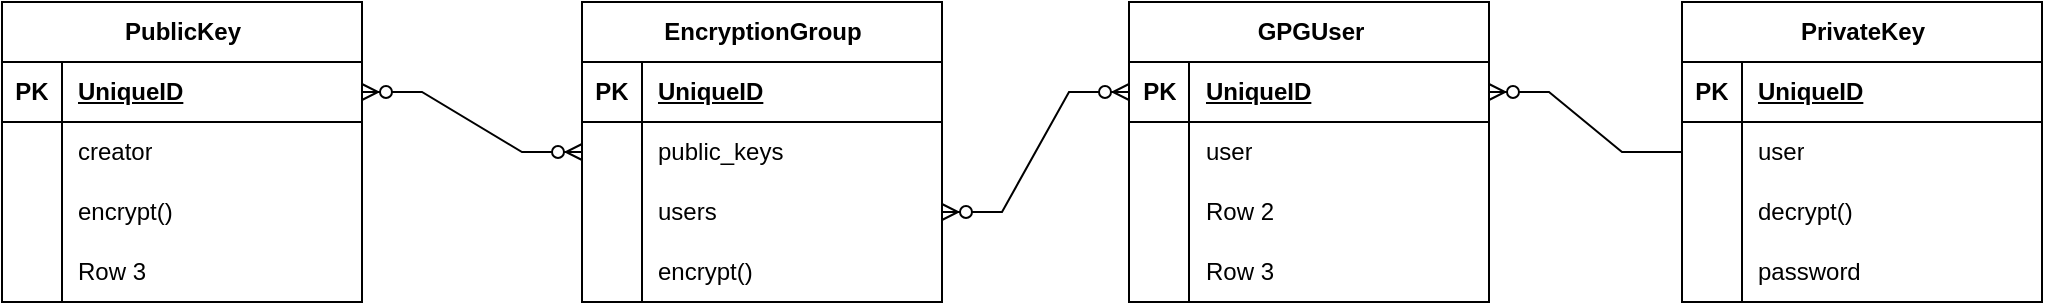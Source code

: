 <mxfile version="28.1.2">
  <diagram name="Seite-1" id="VZTWvIulPNLzJGaXgO1P">
    <mxGraphModel dx="2253" dy="960" grid="1" gridSize="10" guides="1" tooltips="1" connect="1" arrows="1" fold="1" page="1" pageScale="1" pageWidth="827" pageHeight="1169" math="0" shadow="0">
      <root>
        <mxCell id="0" />
        <mxCell id="1" parent="0" />
        <mxCell id="RqXIAo9TP-BaOFWOgVJO-1" value="GPGUser" style="shape=table;startSize=30;container=1;collapsible=1;childLayout=tableLayout;fixedRows=1;rowLines=0;fontStyle=1;align=center;resizeLast=1;html=1;" vertex="1" parent="1">
          <mxGeometry x="323.5" y="280" width="180" height="150" as="geometry" />
        </mxCell>
        <mxCell id="RqXIAo9TP-BaOFWOgVJO-2" value="" style="shape=tableRow;horizontal=0;startSize=0;swimlaneHead=0;swimlaneBody=0;fillColor=none;collapsible=0;dropTarget=0;points=[[0,0.5],[1,0.5]];portConstraint=eastwest;top=0;left=0;right=0;bottom=1;" vertex="1" parent="RqXIAo9TP-BaOFWOgVJO-1">
          <mxGeometry y="30" width="180" height="30" as="geometry" />
        </mxCell>
        <mxCell id="RqXIAo9TP-BaOFWOgVJO-3" value="PK" style="shape=partialRectangle;connectable=0;fillColor=none;top=0;left=0;bottom=0;right=0;fontStyle=1;overflow=hidden;whiteSpace=wrap;html=1;" vertex="1" parent="RqXIAo9TP-BaOFWOgVJO-2">
          <mxGeometry width="30" height="30" as="geometry">
            <mxRectangle width="30" height="30" as="alternateBounds" />
          </mxGeometry>
        </mxCell>
        <mxCell id="RqXIAo9TP-BaOFWOgVJO-4" value="UniqueID" style="shape=partialRectangle;connectable=0;fillColor=none;top=0;left=0;bottom=0;right=0;align=left;spacingLeft=6;fontStyle=5;overflow=hidden;whiteSpace=wrap;html=1;" vertex="1" parent="RqXIAo9TP-BaOFWOgVJO-2">
          <mxGeometry x="30" width="150" height="30" as="geometry">
            <mxRectangle width="150" height="30" as="alternateBounds" />
          </mxGeometry>
        </mxCell>
        <mxCell id="RqXIAo9TP-BaOFWOgVJO-5" value="" style="shape=tableRow;horizontal=0;startSize=0;swimlaneHead=0;swimlaneBody=0;fillColor=none;collapsible=0;dropTarget=0;points=[[0,0.5],[1,0.5]];portConstraint=eastwest;top=0;left=0;right=0;bottom=0;" vertex="1" parent="RqXIAo9TP-BaOFWOgVJO-1">
          <mxGeometry y="60" width="180" height="30" as="geometry" />
        </mxCell>
        <mxCell id="RqXIAo9TP-BaOFWOgVJO-6" value="" style="shape=partialRectangle;connectable=0;fillColor=none;top=0;left=0;bottom=0;right=0;editable=1;overflow=hidden;whiteSpace=wrap;html=1;" vertex="1" parent="RqXIAo9TP-BaOFWOgVJO-5">
          <mxGeometry width="30" height="30" as="geometry">
            <mxRectangle width="30" height="30" as="alternateBounds" />
          </mxGeometry>
        </mxCell>
        <mxCell id="RqXIAo9TP-BaOFWOgVJO-7" value="user" style="shape=partialRectangle;connectable=0;fillColor=none;top=0;left=0;bottom=0;right=0;align=left;spacingLeft=6;overflow=hidden;whiteSpace=wrap;html=1;" vertex="1" parent="RqXIAo9TP-BaOFWOgVJO-5">
          <mxGeometry x="30" width="150" height="30" as="geometry">
            <mxRectangle width="150" height="30" as="alternateBounds" />
          </mxGeometry>
        </mxCell>
        <mxCell id="RqXIAo9TP-BaOFWOgVJO-8" value="" style="shape=tableRow;horizontal=0;startSize=0;swimlaneHead=0;swimlaneBody=0;fillColor=none;collapsible=0;dropTarget=0;points=[[0,0.5],[1,0.5]];portConstraint=eastwest;top=0;left=0;right=0;bottom=0;" vertex="1" parent="RqXIAo9TP-BaOFWOgVJO-1">
          <mxGeometry y="90" width="180" height="30" as="geometry" />
        </mxCell>
        <mxCell id="RqXIAo9TP-BaOFWOgVJO-9" value="" style="shape=partialRectangle;connectable=0;fillColor=none;top=0;left=0;bottom=0;right=0;editable=1;overflow=hidden;whiteSpace=wrap;html=1;" vertex="1" parent="RqXIAo9TP-BaOFWOgVJO-8">
          <mxGeometry width="30" height="30" as="geometry">
            <mxRectangle width="30" height="30" as="alternateBounds" />
          </mxGeometry>
        </mxCell>
        <mxCell id="RqXIAo9TP-BaOFWOgVJO-10" value="Row 2" style="shape=partialRectangle;connectable=0;fillColor=none;top=0;left=0;bottom=0;right=0;align=left;spacingLeft=6;overflow=hidden;whiteSpace=wrap;html=1;" vertex="1" parent="RqXIAo9TP-BaOFWOgVJO-8">
          <mxGeometry x="30" width="150" height="30" as="geometry">
            <mxRectangle width="150" height="30" as="alternateBounds" />
          </mxGeometry>
        </mxCell>
        <mxCell id="RqXIAo9TP-BaOFWOgVJO-11" value="" style="shape=tableRow;horizontal=0;startSize=0;swimlaneHead=0;swimlaneBody=0;fillColor=none;collapsible=0;dropTarget=0;points=[[0,0.5],[1,0.5]];portConstraint=eastwest;top=0;left=0;right=0;bottom=0;" vertex="1" parent="RqXIAo9TP-BaOFWOgVJO-1">
          <mxGeometry y="120" width="180" height="30" as="geometry" />
        </mxCell>
        <mxCell id="RqXIAo9TP-BaOFWOgVJO-12" value="" style="shape=partialRectangle;connectable=0;fillColor=none;top=0;left=0;bottom=0;right=0;editable=1;overflow=hidden;whiteSpace=wrap;html=1;" vertex="1" parent="RqXIAo9TP-BaOFWOgVJO-11">
          <mxGeometry width="30" height="30" as="geometry">
            <mxRectangle width="30" height="30" as="alternateBounds" />
          </mxGeometry>
        </mxCell>
        <mxCell id="RqXIAo9TP-BaOFWOgVJO-13" value="Row 3" style="shape=partialRectangle;connectable=0;fillColor=none;top=0;left=0;bottom=0;right=0;align=left;spacingLeft=6;overflow=hidden;whiteSpace=wrap;html=1;" vertex="1" parent="RqXIAo9TP-BaOFWOgVJO-11">
          <mxGeometry x="30" width="150" height="30" as="geometry">
            <mxRectangle width="150" height="30" as="alternateBounds" />
          </mxGeometry>
        </mxCell>
        <mxCell id="RqXIAo9TP-BaOFWOgVJO-14" value="PublicKey" style="shape=table;startSize=30;container=1;collapsible=1;childLayout=tableLayout;fixedRows=1;rowLines=0;fontStyle=1;align=center;resizeLast=1;html=1;" vertex="1" parent="1">
          <mxGeometry x="-240" y="280" width="180" height="150" as="geometry" />
        </mxCell>
        <mxCell id="RqXIAo9TP-BaOFWOgVJO-15" value="" style="shape=tableRow;horizontal=0;startSize=0;swimlaneHead=0;swimlaneBody=0;fillColor=none;collapsible=0;dropTarget=0;points=[[0,0.5],[1,0.5]];portConstraint=eastwest;top=0;left=0;right=0;bottom=1;" vertex="1" parent="RqXIAo9TP-BaOFWOgVJO-14">
          <mxGeometry y="30" width="180" height="30" as="geometry" />
        </mxCell>
        <mxCell id="RqXIAo9TP-BaOFWOgVJO-16" value="PK" style="shape=partialRectangle;connectable=0;fillColor=none;top=0;left=0;bottom=0;right=0;fontStyle=1;overflow=hidden;whiteSpace=wrap;html=1;" vertex="1" parent="RqXIAo9TP-BaOFWOgVJO-15">
          <mxGeometry width="30" height="30" as="geometry">
            <mxRectangle width="30" height="30" as="alternateBounds" />
          </mxGeometry>
        </mxCell>
        <mxCell id="RqXIAo9TP-BaOFWOgVJO-17" value="UniqueID" style="shape=partialRectangle;connectable=0;fillColor=none;top=0;left=0;bottom=0;right=0;align=left;spacingLeft=6;fontStyle=5;overflow=hidden;whiteSpace=wrap;html=1;" vertex="1" parent="RqXIAo9TP-BaOFWOgVJO-15">
          <mxGeometry x="30" width="150" height="30" as="geometry">
            <mxRectangle width="150" height="30" as="alternateBounds" />
          </mxGeometry>
        </mxCell>
        <mxCell id="RqXIAo9TP-BaOFWOgVJO-18" value="" style="shape=tableRow;horizontal=0;startSize=0;swimlaneHead=0;swimlaneBody=0;fillColor=none;collapsible=0;dropTarget=0;points=[[0,0.5],[1,0.5]];portConstraint=eastwest;top=0;left=0;right=0;bottom=0;" vertex="1" parent="RqXIAo9TP-BaOFWOgVJO-14">
          <mxGeometry y="60" width="180" height="30" as="geometry" />
        </mxCell>
        <mxCell id="RqXIAo9TP-BaOFWOgVJO-19" value="" style="shape=partialRectangle;connectable=0;fillColor=none;top=0;left=0;bottom=0;right=0;editable=1;overflow=hidden;whiteSpace=wrap;html=1;" vertex="1" parent="RqXIAo9TP-BaOFWOgVJO-18">
          <mxGeometry width="30" height="30" as="geometry">
            <mxRectangle width="30" height="30" as="alternateBounds" />
          </mxGeometry>
        </mxCell>
        <mxCell id="RqXIAo9TP-BaOFWOgVJO-20" value="creator" style="shape=partialRectangle;connectable=0;fillColor=none;top=0;left=0;bottom=0;right=0;align=left;spacingLeft=6;overflow=hidden;whiteSpace=wrap;html=1;" vertex="1" parent="RqXIAo9TP-BaOFWOgVJO-18">
          <mxGeometry x="30" width="150" height="30" as="geometry">
            <mxRectangle width="150" height="30" as="alternateBounds" />
          </mxGeometry>
        </mxCell>
        <mxCell id="RqXIAo9TP-BaOFWOgVJO-21" value="" style="shape=tableRow;horizontal=0;startSize=0;swimlaneHead=0;swimlaneBody=0;fillColor=none;collapsible=0;dropTarget=0;points=[[0,0.5],[1,0.5]];portConstraint=eastwest;top=0;left=0;right=0;bottom=0;" vertex="1" parent="RqXIAo9TP-BaOFWOgVJO-14">
          <mxGeometry y="90" width="180" height="30" as="geometry" />
        </mxCell>
        <mxCell id="RqXIAo9TP-BaOFWOgVJO-22" value="" style="shape=partialRectangle;connectable=0;fillColor=none;top=0;left=0;bottom=0;right=0;editable=1;overflow=hidden;whiteSpace=wrap;html=1;" vertex="1" parent="RqXIAo9TP-BaOFWOgVJO-21">
          <mxGeometry width="30" height="30" as="geometry">
            <mxRectangle width="30" height="30" as="alternateBounds" />
          </mxGeometry>
        </mxCell>
        <mxCell id="RqXIAo9TP-BaOFWOgVJO-23" value="encrypt()" style="shape=partialRectangle;connectable=0;fillColor=none;top=0;left=0;bottom=0;right=0;align=left;spacingLeft=6;overflow=hidden;whiteSpace=wrap;html=1;" vertex="1" parent="RqXIAo9TP-BaOFWOgVJO-21">
          <mxGeometry x="30" width="150" height="30" as="geometry">
            <mxRectangle width="150" height="30" as="alternateBounds" />
          </mxGeometry>
        </mxCell>
        <mxCell id="RqXIAo9TP-BaOFWOgVJO-24" value="" style="shape=tableRow;horizontal=0;startSize=0;swimlaneHead=0;swimlaneBody=0;fillColor=none;collapsible=0;dropTarget=0;points=[[0,0.5],[1,0.5]];portConstraint=eastwest;top=0;left=0;right=0;bottom=0;" vertex="1" parent="RqXIAo9TP-BaOFWOgVJO-14">
          <mxGeometry y="120" width="180" height="30" as="geometry" />
        </mxCell>
        <mxCell id="RqXIAo9TP-BaOFWOgVJO-25" value="" style="shape=partialRectangle;connectable=0;fillColor=none;top=0;left=0;bottom=0;right=0;editable=1;overflow=hidden;whiteSpace=wrap;html=1;" vertex="1" parent="RqXIAo9TP-BaOFWOgVJO-24">
          <mxGeometry width="30" height="30" as="geometry">
            <mxRectangle width="30" height="30" as="alternateBounds" />
          </mxGeometry>
        </mxCell>
        <mxCell id="RqXIAo9TP-BaOFWOgVJO-26" value="Row 3" style="shape=partialRectangle;connectable=0;fillColor=none;top=0;left=0;bottom=0;right=0;align=left;spacingLeft=6;overflow=hidden;whiteSpace=wrap;html=1;" vertex="1" parent="RqXIAo9TP-BaOFWOgVJO-24">
          <mxGeometry x="30" width="150" height="30" as="geometry">
            <mxRectangle width="150" height="30" as="alternateBounds" />
          </mxGeometry>
        </mxCell>
        <mxCell id="RqXIAo9TP-BaOFWOgVJO-27" value="PrivateKey" style="shape=table;startSize=30;container=1;collapsible=1;childLayout=tableLayout;fixedRows=1;rowLines=0;fontStyle=1;align=center;resizeLast=1;html=1;" vertex="1" parent="1">
          <mxGeometry x="600" y="280" width="180" height="150" as="geometry" />
        </mxCell>
        <mxCell id="RqXIAo9TP-BaOFWOgVJO-28" value="" style="shape=tableRow;horizontal=0;startSize=0;swimlaneHead=0;swimlaneBody=0;fillColor=none;collapsible=0;dropTarget=0;points=[[0,0.5],[1,0.5]];portConstraint=eastwest;top=0;left=0;right=0;bottom=1;" vertex="1" parent="RqXIAo9TP-BaOFWOgVJO-27">
          <mxGeometry y="30" width="180" height="30" as="geometry" />
        </mxCell>
        <mxCell id="RqXIAo9TP-BaOFWOgVJO-29" value="PK" style="shape=partialRectangle;connectable=0;fillColor=none;top=0;left=0;bottom=0;right=0;fontStyle=1;overflow=hidden;whiteSpace=wrap;html=1;" vertex="1" parent="RqXIAo9TP-BaOFWOgVJO-28">
          <mxGeometry width="30" height="30" as="geometry">
            <mxRectangle width="30" height="30" as="alternateBounds" />
          </mxGeometry>
        </mxCell>
        <mxCell id="RqXIAo9TP-BaOFWOgVJO-30" value="UniqueID" style="shape=partialRectangle;connectable=0;fillColor=none;top=0;left=0;bottom=0;right=0;align=left;spacingLeft=6;fontStyle=5;overflow=hidden;whiteSpace=wrap;html=1;" vertex="1" parent="RqXIAo9TP-BaOFWOgVJO-28">
          <mxGeometry x="30" width="150" height="30" as="geometry">
            <mxRectangle width="150" height="30" as="alternateBounds" />
          </mxGeometry>
        </mxCell>
        <mxCell id="RqXIAo9TP-BaOFWOgVJO-31" value="" style="shape=tableRow;horizontal=0;startSize=0;swimlaneHead=0;swimlaneBody=0;fillColor=none;collapsible=0;dropTarget=0;points=[[0,0.5],[1,0.5]];portConstraint=eastwest;top=0;left=0;right=0;bottom=0;" vertex="1" parent="RqXIAo9TP-BaOFWOgVJO-27">
          <mxGeometry y="60" width="180" height="30" as="geometry" />
        </mxCell>
        <mxCell id="RqXIAo9TP-BaOFWOgVJO-32" value="" style="shape=partialRectangle;connectable=0;fillColor=none;top=0;left=0;bottom=0;right=0;editable=1;overflow=hidden;whiteSpace=wrap;html=1;" vertex="1" parent="RqXIAo9TP-BaOFWOgVJO-31">
          <mxGeometry width="30" height="30" as="geometry">
            <mxRectangle width="30" height="30" as="alternateBounds" />
          </mxGeometry>
        </mxCell>
        <mxCell id="RqXIAo9TP-BaOFWOgVJO-33" value="user" style="shape=partialRectangle;connectable=0;fillColor=none;top=0;left=0;bottom=0;right=0;align=left;spacingLeft=6;overflow=hidden;whiteSpace=wrap;html=1;" vertex="1" parent="RqXIAo9TP-BaOFWOgVJO-31">
          <mxGeometry x="30" width="150" height="30" as="geometry">
            <mxRectangle width="150" height="30" as="alternateBounds" />
          </mxGeometry>
        </mxCell>
        <mxCell id="RqXIAo9TP-BaOFWOgVJO-34" value="" style="shape=tableRow;horizontal=0;startSize=0;swimlaneHead=0;swimlaneBody=0;fillColor=none;collapsible=0;dropTarget=0;points=[[0,0.5],[1,0.5]];portConstraint=eastwest;top=0;left=0;right=0;bottom=0;" vertex="1" parent="RqXIAo9TP-BaOFWOgVJO-27">
          <mxGeometry y="90" width="180" height="30" as="geometry" />
        </mxCell>
        <mxCell id="RqXIAo9TP-BaOFWOgVJO-35" value="" style="shape=partialRectangle;connectable=0;fillColor=none;top=0;left=0;bottom=0;right=0;editable=1;overflow=hidden;whiteSpace=wrap;html=1;" vertex="1" parent="RqXIAo9TP-BaOFWOgVJO-34">
          <mxGeometry width="30" height="30" as="geometry">
            <mxRectangle width="30" height="30" as="alternateBounds" />
          </mxGeometry>
        </mxCell>
        <mxCell id="RqXIAo9TP-BaOFWOgVJO-36" value="decrypt()" style="shape=partialRectangle;connectable=0;fillColor=none;top=0;left=0;bottom=0;right=0;align=left;spacingLeft=6;overflow=hidden;whiteSpace=wrap;html=1;" vertex="1" parent="RqXIAo9TP-BaOFWOgVJO-34">
          <mxGeometry x="30" width="150" height="30" as="geometry">
            <mxRectangle width="150" height="30" as="alternateBounds" />
          </mxGeometry>
        </mxCell>
        <mxCell id="RqXIAo9TP-BaOFWOgVJO-37" value="" style="shape=tableRow;horizontal=0;startSize=0;swimlaneHead=0;swimlaneBody=0;fillColor=none;collapsible=0;dropTarget=0;points=[[0,0.5],[1,0.5]];portConstraint=eastwest;top=0;left=0;right=0;bottom=0;" vertex="1" parent="RqXIAo9TP-BaOFWOgVJO-27">
          <mxGeometry y="120" width="180" height="30" as="geometry" />
        </mxCell>
        <mxCell id="RqXIAo9TP-BaOFWOgVJO-38" value="" style="shape=partialRectangle;connectable=0;fillColor=none;top=0;left=0;bottom=0;right=0;editable=1;overflow=hidden;whiteSpace=wrap;html=1;" vertex="1" parent="RqXIAo9TP-BaOFWOgVJO-37">
          <mxGeometry width="30" height="30" as="geometry">
            <mxRectangle width="30" height="30" as="alternateBounds" />
          </mxGeometry>
        </mxCell>
        <mxCell id="RqXIAo9TP-BaOFWOgVJO-39" value="password" style="shape=partialRectangle;connectable=0;fillColor=none;top=0;left=0;bottom=0;right=0;align=left;spacingLeft=6;overflow=hidden;whiteSpace=wrap;html=1;" vertex="1" parent="RqXIAo9TP-BaOFWOgVJO-37">
          <mxGeometry x="30" width="150" height="30" as="geometry">
            <mxRectangle width="150" height="30" as="alternateBounds" />
          </mxGeometry>
        </mxCell>
        <mxCell id="RqXIAo9TP-BaOFWOgVJO-41" value="EncryptionGroup" style="shape=table;startSize=30;container=1;collapsible=1;childLayout=tableLayout;fixedRows=1;rowLines=0;fontStyle=1;align=center;resizeLast=1;html=1;" vertex="1" parent="1">
          <mxGeometry x="50" y="280" width="180" height="150" as="geometry" />
        </mxCell>
        <mxCell id="RqXIAo9TP-BaOFWOgVJO-42" value="" style="shape=tableRow;horizontal=0;startSize=0;swimlaneHead=0;swimlaneBody=0;fillColor=none;collapsible=0;dropTarget=0;points=[[0,0.5],[1,0.5]];portConstraint=eastwest;top=0;left=0;right=0;bottom=1;" vertex="1" parent="RqXIAo9TP-BaOFWOgVJO-41">
          <mxGeometry y="30" width="180" height="30" as="geometry" />
        </mxCell>
        <mxCell id="RqXIAo9TP-BaOFWOgVJO-43" value="PK" style="shape=partialRectangle;connectable=0;fillColor=none;top=0;left=0;bottom=0;right=0;fontStyle=1;overflow=hidden;whiteSpace=wrap;html=1;" vertex="1" parent="RqXIAo9TP-BaOFWOgVJO-42">
          <mxGeometry width="30" height="30" as="geometry">
            <mxRectangle width="30" height="30" as="alternateBounds" />
          </mxGeometry>
        </mxCell>
        <mxCell id="RqXIAo9TP-BaOFWOgVJO-44" value="UniqueID" style="shape=partialRectangle;connectable=0;fillColor=none;top=0;left=0;bottom=0;right=0;align=left;spacingLeft=6;fontStyle=5;overflow=hidden;whiteSpace=wrap;html=1;" vertex="1" parent="RqXIAo9TP-BaOFWOgVJO-42">
          <mxGeometry x="30" width="150" height="30" as="geometry">
            <mxRectangle width="150" height="30" as="alternateBounds" />
          </mxGeometry>
        </mxCell>
        <mxCell id="RqXIAo9TP-BaOFWOgVJO-45" value="" style="shape=tableRow;horizontal=0;startSize=0;swimlaneHead=0;swimlaneBody=0;fillColor=none;collapsible=0;dropTarget=0;points=[[0,0.5],[1,0.5]];portConstraint=eastwest;top=0;left=0;right=0;bottom=0;" vertex="1" parent="RqXIAo9TP-BaOFWOgVJO-41">
          <mxGeometry y="60" width="180" height="30" as="geometry" />
        </mxCell>
        <mxCell id="RqXIAo9TP-BaOFWOgVJO-46" value="" style="shape=partialRectangle;connectable=0;fillColor=none;top=0;left=0;bottom=0;right=0;editable=1;overflow=hidden;whiteSpace=wrap;html=1;" vertex="1" parent="RqXIAo9TP-BaOFWOgVJO-45">
          <mxGeometry width="30" height="30" as="geometry">
            <mxRectangle width="30" height="30" as="alternateBounds" />
          </mxGeometry>
        </mxCell>
        <mxCell id="RqXIAo9TP-BaOFWOgVJO-47" value="public_keys" style="shape=partialRectangle;connectable=0;fillColor=none;top=0;left=0;bottom=0;right=0;align=left;spacingLeft=6;overflow=hidden;whiteSpace=wrap;html=1;" vertex="1" parent="RqXIAo9TP-BaOFWOgVJO-45">
          <mxGeometry x="30" width="150" height="30" as="geometry">
            <mxRectangle width="150" height="30" as="alternateBounds" />
          </mxGeometry>
        </mxCell>
        <mxCell id="RqXIAo9TP-BaOFWOgVJO-48" value="" style="shape=tableRow;horizontal=0;startSize=0;swimlaneHead=0;swimlaneBody=0;fillColor=none;collapsible=0;dropTarget=0;points=[[0,0.5],[1,0.5]];portConstraint=eastwest;top=0;left=0;right=0;bottom=0;" vertex="1" parent="RqXIAo9TP-BaOFWOgVJO-41">
          <mxGeometry y="90" width="180" height="30" as="geometry" />
        </mxCell>
        <mxCell id="RqXIAo9TP-BaOFWOgVJO-49" value="" style="shape=partialRectangle;connectable=0;fillColor=none;top=0;left=0;bottom=0;right=0;editable=1;overflow=hidden;whiteSpace=wrap;html=1;" vertex="1" parent="RqXIAo9TP-BaOFWOgVJO-48">
          <mxGeometry width="30" height="30" as="geometry">
            <mxRectangle width="30" height="30" as="alternateBounds" />
          </mxGeometry>
        </mxCell>
        <mxCell id="RqXIAo9TP-BaOFWOgVJO-50" value="users" style="shape=partialRectangle;connectable=0;fillColor=none;top=0;left=0;bottom=0;right=0;align=left;spacingLeft=6;overflow=hidden;whiteSpace=wrap;html=1;" vertex="1" parent="RqXIAo9TP-BaOFWOgVJO-48">
          <mxGeometry x="30" width="150" height="30" as="geometry">
            <mxRectangle width="150" height="30" as="alternateBounds" />
          </mxGeometry>
        </mxCell>
        <mxCell id="RqXIAo9TP-BaOFWOgVJO-51" value="" style="shape=tableRow;horizontal=0;startSize=0;swimlaneHead=0;swimlaneBody=0;fillColor=none;collapsible=0;dropTarget=0;points=[[0,0.5],[1,0.5]];portConstraint=eastwest;top=0;left=0;right=0;bottom=0;" vertex="1" parent="RqXIAo9TP-BaOFWOgVJO-41">
          <mxGeometry y="120" width="180" height="30" as="geometry" />
        </mxCell>
        <mxCell id="RqXIAo9TP-BaOFWOgVJO-52" value="" style="shape=partialRectangle;connectable=0;fillColor=none;top=0;left=0;bottom=0;right=0;editable=1;overflow=hidden;whiteSpace=wrap;html=1;" vertex="1" parent="RqXIAo9TP-BaOFWOgVJO-51">
          <mxGeometry width="30" height="30" as="geometry">
            <mxRectangle width="30" height="30" as="alternateBounds" />
          </mxGeometry>
        </mxCell>
        <mxCell id="RqXIAo9TP-BaOFWOgVJO-53" value="encrypt()" style="shape=partialRectangle;connectable=0;fillColor=none;top=0;left=0;bottom=0;right=0;align=left;spacingLeft=6;overflow=hidden;whiteSpace=wrap;html=1;" vertex="1" parent="RqXIAo9TP-BaOFWOgVJO-51">
          <mxGeometry x="30" width="150" height="30" as="geometry">
            <mxRectangle width="150" height="30" as="alternateBounds" />
          </mxGeometry>
        </mxCell>
        <mxCell id="RqXIAo9TP-BaOFWOgVJO-58" value="" style="edgeStyle=entityRelationEdgeStyle;fontSize=12;html=1;endArrow=ERzeroToMany;endFill=1;rounded=0;" edge="1" parent="1" source="RqXIAo9TP-BaOFWOgVJO-31" target="RqXIAo9TP-BaOFWOgVJO-2">
          <mxGeometry width="100" height="100" relative="1" as="geometry">
            <mxPoint x="-110" y="320" as="sourcePoint" />
            <mxPoint x="-10" y="220" as="targetPoint" />
          </mxGeometry>
        </mxCell>
        <mxCell id="RqXIAo9TP-BaOFWOgVJO-91" value="" style="edgeStyle=entityRelationEdgeStyle;fontSize=12;html=1;endArrow=ERzeroToMany;endFill=1;startArrow=ERzeroToMany;rounded=0;" edge="1" parent="1" source="RqXIAo9TP-BaOFWOgVJO-15" target="RqXIAo9TP-BaOFWOgVJO-45">
          <mxGeometry width="100" height="100" relative="1" as="geometry">
            <mxPoint x="-260" y="360" as="sourcePoint" />
            <mxPoint x="-160" y="260" as="targetPoint" />
          </mxGeometry>
        </mxCell>
        <mxCell id="RqXIAo9TP-BaOFWOgVJO-93" value="" style="edgeStyle=entityRelationEdgeStyle;fontSize=12;html=1;endArrow=ERzeroToMany;endFill=1;startArrow=ERzeroToMany;rounded=0;" edge="1" parent="1" source="RqXIAo9TP-BaOFWOgVJO-48" target="RqXIAo9TP-BaOFWOgVJO-2">
          <mxGeometry width="100" height="100" relative="1" as="geometry">
            <mxPoint x="90" y="560" as="sourcePoint" />
            <mxPoint x="190" y="460" as="targetPoint" />
          </mxGeometry>
        </mxCell>
      </root>
    </mxGraphModel>
  </diagram>
</mxfile>
